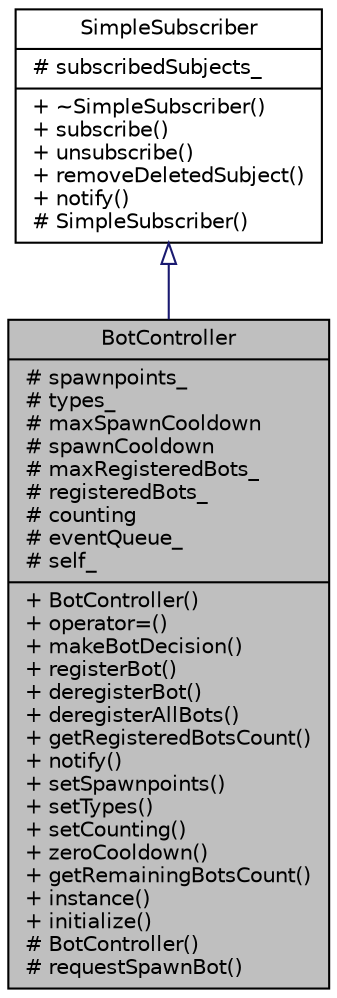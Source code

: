 digraph "BotController"
{
 // INTERACTIVE_SVG=YES
 // LATEX_PDF_SIZE
  bgcolor="transparent";
  edge [fontname="Helvetica",fontsize="10",labelfontname="Helvetica",labelfontsize="10"];
  node [fontname="Helvetica",fontsize="10",shape=record];
  Node1 [label="{BotController\n|# spawnpoints_\l# types_\l# maxSpawnCooldown\l# spawnCooldown\l# maxRegisteredBots_\l# registeredBots_\l# counting\l# eventQueue_\l# self_\l|+ BotController()\l+ operator=()\l+ makeBotDecision()\l+ registerBot()\l+ deregisterBot()\l+ deregisterAllBots()\l+ getRegisteredBotsCount()\l+ notify()\l+ setSpawnpoints()\l+ setTypes()\l+ setCounting()\l+ zeroCooldown()\l+ getRemainingBotsCount()\l+ instance()\l+ initialize()\l# BotController()\l# requestSpawnBot()\l}",height=0.2,width=0.4,color="black", fillcolor="grey75", style="filled", fontcolor="black",tooltip=" "];
  Node2 -> Node1 [dir="back",color="midnightblue",fontsize="10",style="solid",arrowtail="onormal",fontname="Helvetica"];
  Node2 [label="{SimpleSubscriber\n|# subscribedSubjects_\l|+ ~SimpleSubscriber()\l+ subscribe()\l+ unsubscribe()\l+ removeDeletedSubject()\l+ notify()\l# SimpleSubscriber()\l}",height=0.2,width=0.4,color="black",URL="$class_simple_subscriber.html",tooltip=" "];
}
